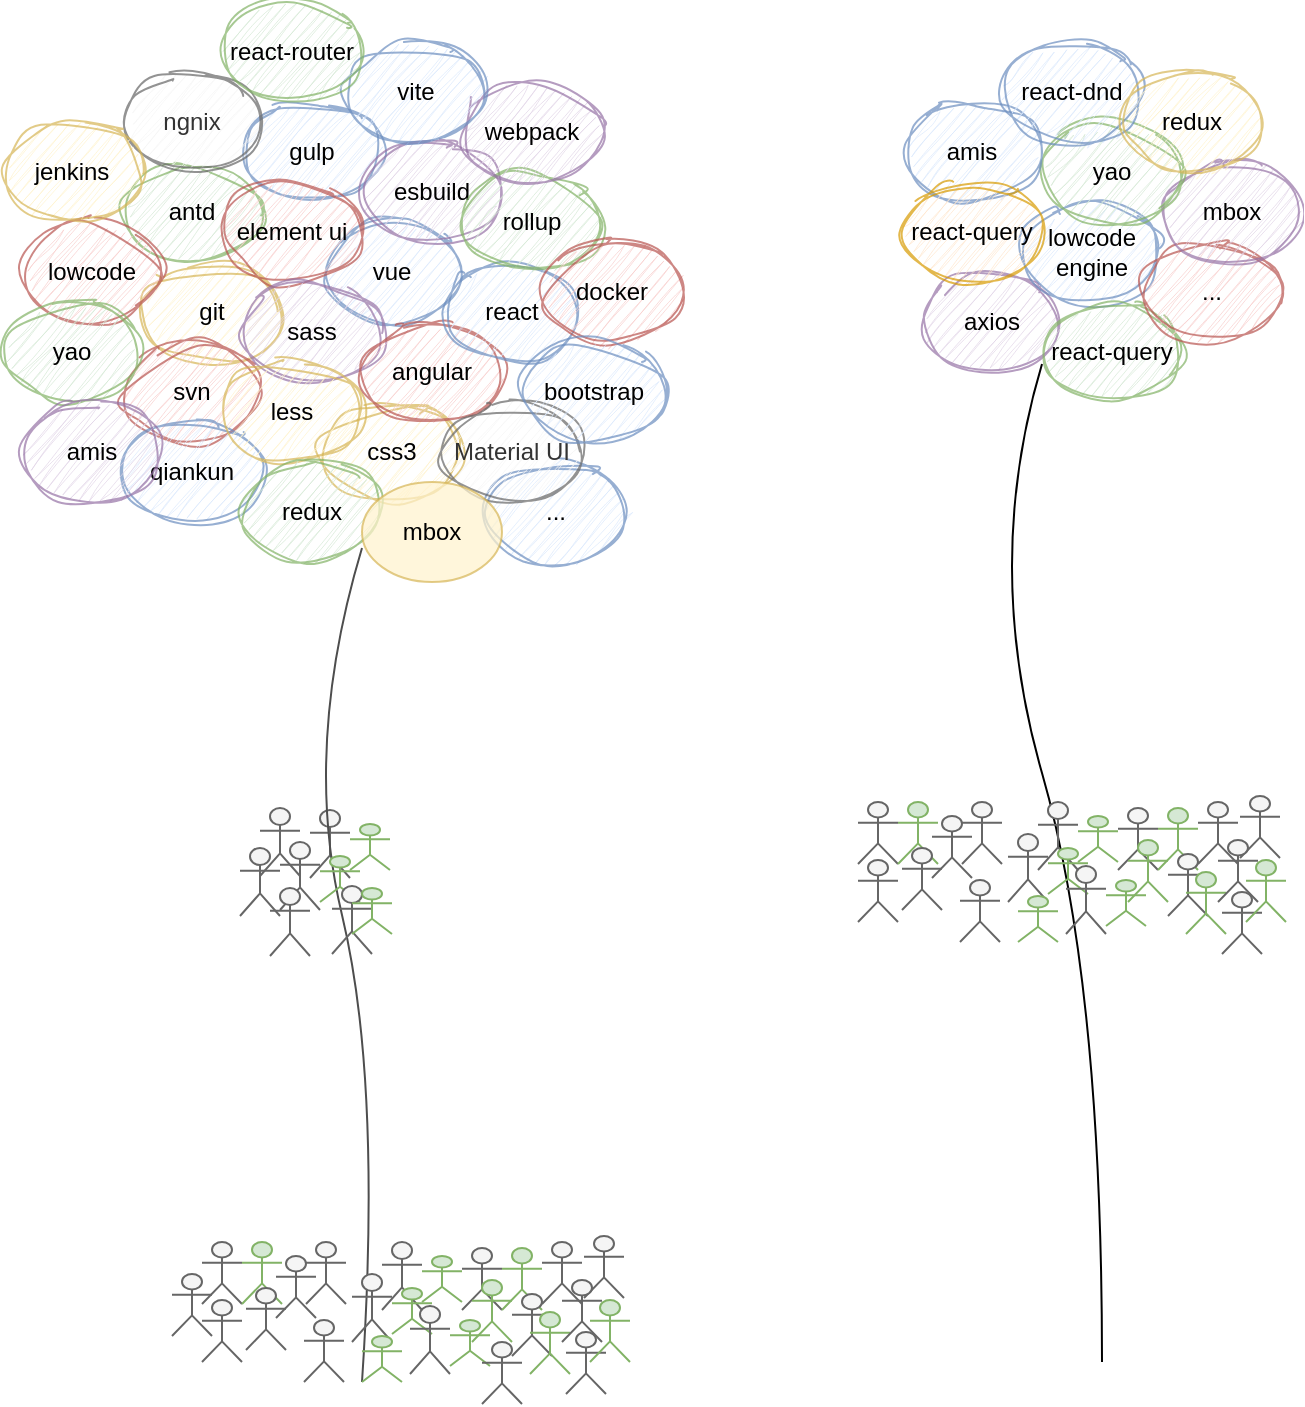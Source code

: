 <mxfile version="23.1.1" type="github">
  <diagram name="第 1 页" id="3ZV7wntNbG_WtyQY0T7i">
    <mxGraphModel dx="1434" dy="790" grid="1" gridSize="10" guides="1" tooltips="1" connect="1" arrows="1" fold="1" page="1" pageScale="1" pageWidth="827" pageHeight="1169" math="0" shadow="0">
      <root>
        <mxCell id="0" />
        <mxCell id="1" parent="0" />
        <mxCell id="LpZe3cvflJbKS4FKR0I8-40" value="" style="shape=umlActor;verticalLabelPosition=bottom;verticalAlign=top;html=1;outlineConnect=0;strokeColor=#666666;fillColor=#f5f5f5;fontColor=#333333;" parent="1" vertex="1">
          <mxGeometry x="187" y="927" width="20" height="31" as="geometry" />
        </mxCell>
        <mxCell id="LpZe3cvflJbKS4FKR0I8-41" value="" style="shape=umlActor;verticalLabelPosition=bottom;verticalAlign=top;html=1;outlineConnect=0;strokeColor=#666666;fillColor=#f5f5f5;fontColor=#333333;" parent="1" vertex="1">
          <mxGeometry x="204" y="704" width="20" height="34" as="geometry" />
        </mxCell>
        <mxCell id="LpZe3cvflJbKS4FKR0I8-42" value="" style="shape=umlActor;verticalLabelPosition=bottom;verticalAlign=top;html=1;outlineConnect=0;strokeColor=#82b366;fillColor=#d5e8d4;" parent="1" vertex="1">
          <mxGeometry x="224" y="711" width="20" height="23" as="geometry" />
        </mxCell>
        <mxCell id="LpZe3cvflJbKS4FKR0I8-43" value="" style="shape=umlActor;verticalLabelPosition=bottom;verticalAlign=top;html=1;outlineConnect=0;strokeColor=#666666;fillColor=#f5f5f5;fontColor=#333333;" parent="1" vertex="1">
          <mxGeometry x="150" y="920" width="20" height="31" as="geometry" />
        </mxCell>
        <mxCell id="LpZe3cvflJbKS4FKR0I8-44" value="" style="shape=umlActor;verticalLabelPosition=bottom;verticalAlign=top;html=1;outlineConnect=0;strokeColor=#82b366;fillColor=#d5e8d4;" parent="1" vertex="1">
          <mxGeometry x="170" y="920" width="20" height="31" as="geometry" />
        </mxCell>
        <mxCell id="LpZe3cvflJbKS4FKR0I8-53" value="antd" style="ellipse;whiteSpace=wrap;html=1;fillColor=#d5e8d4;strokeColor=#82b366;opacity=70;sketch=1;curveFitting=1;jiggle=2;" parent="1" vertex="1">
          <mxGeometry x="110" y="380" width="70" height="50" as="geometry" />
        </mxCell>
        <mxCell id="LpZe3cvflJbKS4FKR0I8-54" value="gulp" style="ellipse;whiteSpace=wrap;html=1;fillColor=#dae8fc;strokeColor=#6c8ebf;opacity=70;sketch=1;curveFitting=1;jiggle=2;" parent="1" vertex="1">
          <mxGeometry x="170" y="350" width="70" height="50" as="geometry" />
        </mxCell>
        <mxCell id="LpZe3cvflJbKS4FKR0I8-55" value="git" style="ellipse;whiteSpace=wrap;html=1;fillColor=#fff2cc;strokeColor=#d6b656;opacity=70;sketch=1;curveFitting=1;jiggle=2;" parent="1" vertex="1">
          <mxGeometry x="120" y="430" width="70" height="50" as="geometry" />
        </mxCell>
        <mxCell id="LpZe3cvflJbKS4FKR0I8-56" value="vue" style="ellipse;whiteSpace=wrap;html=1;fillColor=#dae8fc;strokeColor=#6c8ebf;opacity=70;sketch=1;curveFitting=1;jiggle=2;" parent="1" vertex="1">
          <mxGeometry x="210" y="410" width="70" height="50" as="geometry" />
        </mxCell>
        <mxCell id="LpZe3cvflJbKS4FKR0I8-57" value="element ui" style="ellipse;whiteSpace=wrap;html=1;fillColor=#f8cecc;strokeColor=#b85450;opacity=70;sketch=1;curveFitting=1;jiggle=2;" parent="1" vertex="1">
          <mxGeometry x="160" y="390" width="70" height="50" as="geometry" />
        </mxCell>
        <mxCell id="LpZe3cvflJbKS4FKR0I8-58" value="esbuild" style="ellipse;whiteSpace=wrap;html=1;fillColor=#e1d5e7;strokeColor=#9673a6;opacity=70;sketch=1;curveFitting=1;jiggle=2;" parent="1" vertex="1">
          <mxGeometry x="230" y="370" width="70" height="50" as="geometry" />
        </mxCell>
        <mxCell id="LpZe3cvflJbKS4FKR0I8-66" value="svn" style="ellipse;whiteSpace=wrap;html=1;fillColor=#f8cecc;strokeColor=#b85450;opacity=70;sketch=1;curveFitting=1;jiggle=2;" parent="1" vertex="1">
          <mxGeometry x="110" y="470" width="70" height="50" as="geometry" />
        </mxCell>
        <mxCell id="LpZe3cvflJbKS4FKR0I8-67" value="sass" style="ellipse;whiteSpace=wrap;html=1;fillColor=#e1d5e7;strokeColor=#9673a6;opacity=70;sketch=1;curveFitting=1;jiggle=2;" parent="1" vertex="1">
          <mxGeometry x="170" y="440" width="70" height="50" as="geometry" />
        </mxCell>
        <mxCell id="LpZe3cvflJbKS4FKR0I8-68" value="qiankun" style="ellipse;whiteSpace=wrap;html=1;fillColor=#dae8fc;strokeColor=#6c8ebf;opacity=70;sketch=1;curveFitting=1;jiggle=2;" parent="1" vertex="1">
          <mxGeometry x="110" y="510" width="70" height="50" as="geometry" />
        </mxCell>
        <mxCell id="LpZe3cvflJbKS4FKR0I8-69" value="css3" style="ellipse;whiteSpace=wrap;html=1;fillColor=#fff2cc;strokeColor=#d6b656;opacity=70;sketch=1;curveFitting=1;jiggle=2;" parent="1" vertex="1">
          <mxGeometry x="210" y="500" width="70" height="50" as="geometry" />
        </mxCell>
        <mxCell id="LpZe3cvflJbKS4FKR0I8-70" value="less" style="ellipse;whiteSpace=wrap;html=1;fillColor=#fff2cc;strokeColor=#d6b656;opacity=70;sketch=1;curveFitting=1;jiggle=2;" parent="1" vertex="1">
          <mxGeometry x="160" y="480" width="70" height="50" as="geometry" />
        </mxCell>
        <mxCell id="LpZe3cvflJbKS4FKR0I8-71" value="angular" style="ellipse;whiteSpace=wrap;html=1;fillColor=#f8cecc;strokeColor=#b85450;opacity=70;sketch=1;curveFitting=1;jiggle=2;" parent="1" vertex="1">
          <mxGeometry x="230" y="460" width="70" height="50" as="geometry" />
        </mxCell>
        <mxCell id="LpZe3cvflJbKS4FKR0I8-72" value="react" style="ellipse;whiteSpace=wrap;html=1;fillColor=#dae8fc;strokeColor=#6c8ebf;opacity=70;sketch=1;curveFitting=1;jiggle=2;" parent="1" vertex="1">
          <mxGeometry x="270" y="430" width="70" height="50" as="geometry" />
        </mxCell>
        <mxCell id="LpZe3cvflJbKS4FKR0I8-73" value="rollup" style="ellipse;whiteSpace=wrap;html=1;fillColor=#d5e8d4;strokeColor=#82b366;opacity=70;sketch=1;curveFitting=1;jiggle=2;" parent="1" vertex="1">
          <mxGeometry x="280" y="385" width="70" height="50" as="geometry" />
        </mxCell>
        <mxCell id="LpZe3cvflJbKS4FKR0I8-74" value="..." style="ellipse;whiteSpace=wrap;html=1;fillColor=#dae8fc;strokeColor=#6c8ebf;opacity=70;sketch=1;curveFitting=1;jiggle=2;" parent="1" vertex="1">
          <mxGeometry x="292" y="530" width="70" height="50" as="geometry" />
        </mxCell>
        <mxCell id="LpZe3cvflJbKS4FKR0I8-76" value="docker" style="ellipse;whiteSpace=wrap;html=1;fillColor=#f8cecc;strokeColor=#b85450;opacity=70;sketch=1;curveFitting=1;jiggle=2;" parent="1" vertex="1">
          <mxGeometry x="320" y="420" width="70" height="50" as="geometry" />
        </mxCell>
        <mxCell id="LpZe3cvflJbKS4FKR0I8-93" value="redux" style="ellipse;whiteSpace=wrap;html=1;fillColor=#d5e8d4;strokeColor=#82b366;opacity=70;sketch=1;curveFitting=1;jiggle=2;" parent="1" vertex="1">
          <mxGeometry x="170" y="530" width="70" height="50" as="geometry" />
        </mxCell>
        <mxCell id="LpZe3cvflJbKS4FKR0I8-94" value="Material UI" style="ellipse;whiteSpace=wrap;html=1;fillColor=#f5f5f5;fontColor=#333333;strokeColor=#666666;opacity=70;sketch=1;curveFitting=1;jiggle=2;" parent="1" vertex="1">
          <mxGeometry x="270" y="500" width="70" height="50" as="geometry" />
        </mxCell>
        <mxCell id="LpZe3cvflJbKS4FKR0I8-95" value="mbox" style="ellipse;whiteSpace=wrap;html=1;fillColor=#fff2cc;strokeColor=#d6b656;opacity=70;" parent="1" vertex="1">
          <mxGeometry x="230" y="540" width="70" height="50" as="geometry" />
        </mxCell>
        <mxCell id="LpZe3cvflJbKS4FKR0I8-96" value="webpack" style="ellipse;whiteSpace=wrap;html=1;fillColor=#e1d5e7;strokeColor=#9673a6;opacity=70;sketch=1;curveFitting=1;jiggle=2;" parent="1" vertex="1">
          <mxGeometry x="280" y="340" width="70" height="50" as="geometry" />
        </mxCell>
        <mxCell id="LpZe3cvflJbKS4FKR0I8-97" value="bootstrap" style="ellipse;whiteSpace=wrap;html=1;fillColor=#dae8fc;strokeColor=#6c8ebf;opacity=70;sketch=1;curveFitting=1;jiggle=2;" parent="1" vertex="1">
          <mxGeometry x="310" y="470" width="72" height="50" as="geometry" />
        </mxCell>
        <mxCell id="LpZe3cvflJbKS4FKR0I8-98" value="vite" style="ellipse;whiteSpace=wrap;html=1;fillColor=#dae8fc;strokeColor=#6c8ebf;opacity=70;sketch=1;curveFitting=1;jiggle=2;" parent="1" vertex="1">
          <mxGeometry x="222" y="320" width="70" height="50" as="geometry" />
        </mxCell>
        <mxCell id="LpZe3cvflJbKS4FKR0I8-109" value="axios" style="ellipse;whiteSpace=wrap;html=1;fillColor=#e1d5e7;strokeColor=#9673a6;opacity=70;sketch=1;curveFitting=1;jiggle=2;" parent="1" vertex="1">
          <mxGeometry x="510" y="435" width="70" height="50" as="geometry" />
        </mxCell>
        <mxCell id="LpZe3cvflJbKS4FKR0I8-108" value="lowcode engine" style="ellipse;whiteSpace=wrap;html=1;fillColor=#dae8fc;strokeColor=#6c8ebf;opacity=70;sketch=1;curveFitting=1;jiggle=2;" parent="1" vertex="1">
          <mxGeometry x="560" y="400" width="70" height="50" as="geometry" />
        </mxCell>
        <mxCell id="LpZe3cvflJbKS4FKR0I8-110" value="react-query" style="ellipse;whiteSpace=wrap;html=1;fillColor=#d5e8d4;strokeColor=#82b366;opacity=70;sketch=1;curveFitting=1;jiggle=2;" parent="1" vertex="1">
          <mxGeometry x="570" y="450" width="70" height="50" as="geometry" />
        </mxCell>
        <mxCell id="LpZe3cvflJbKS4FKR0I8-111" value="..." style="ellipse;whiteSpace=wrap;html=1;fillColor=#f8cecc;strokeColor=#b85450;opacity=70;sketch=1;curveFitting=1;jiggle=2;" parent="1" vertex="1">
          <mxGeometry x="620" y="420" width="70" height="50" as="geometry" />
        </mxCell>
        <mxCell id="LpZe3cvflJbKS4FKR0I8-112" value="mbox" style="ellipse;whiteSpace=wrap;html=1;fillColor=#e1d5e7;strokeColor=#9673a6;opacity=70;sketch=1;curveFitting=1;jiggle=2;" parent="1" vertex="1">
          <mxGeometry x="630" y="380" width="70" height="50" as="geometry" />
        </mxCell>
        <mxCell id="LpZe3cvflJbKS4FKR0I8-114" value="yao" style="ellipse;whiteSpace=wrap;html=1;fillColor=#d5e8d4;strokeColor=#82b366;opacity=70;sketch=1;curveFitting=1;jiggle=2;" parent="1" vertex="1">
          <mxGeometry x="570" y="360" width="70" height="50" as="geometry" />
        </mxCell>
        <mxCell id="LpZe3cvflJbKS4FKR0I8-113" value="amis" style="ellipse;whiteSpace=wrap;html=1;fillColor=#dae8fc;strokeColor=#6c8ebf;opacity=70;sketch=1;curveFitting=1;jiggle=2;" parent="1" vertex="1">
          <mxGeometry x="500" y="350" width="70" height="50" as="geometry" />
        </mxCell>
        <mxCell id="LpZe3cvflJbKS4FKR0I8-115" value="react-dnd" style="ellipse;whiteSpace=wrap;html=1;fillColor=#dae8fc;strokeColor=#6c8ebf;opacity=70;sketch=1;curveFitting=1;jiggle=2;" parent="1" vertex="1">
          <mxGeometry x="550" y="320" width="70" height="50" as="geometry" />
        </mxCell>
        <mxCell id="LpZe3cvflJbKS4FKR0I8-116" value="redux" style="ellipse;whiteSpace=wrap;html=1;fillColor=#fff2cc;strokeColor=#d6b656;opacity=70;sketch=1;curveFitting=1;jiggle=2;" parent="1" vertex="1">
          <mxGeometry x="610" y="335" width="70" height="50" as="geometry" />
        </mxCell>
        <mxCell id="LpZe3cvflJbKS4FKR0I8-117" value="" style="endArrow=none;html=1;rounded=0;curved=1;strokeColor=#4D4D4D;" parent="1" edge="1">
          <mxGeometry width="50" height="50" relative="1" as="geometry">
            <mxPoint x="230" y="990" as="sourcePoint" />
            <mxPoint x="230" y="573" as="targetPoint" />
            <Array as="points">
              <mxPoint x="240" y="840" />
              <mxPoint x="200" y="673" />
            </Array>
          </mxGeometry>
        </mxCell>
        <mxCell id="LpZe3cvflJbKS4FKR0I8-118" value="lowcode" style="ellipse;whiteSpace=wrap;html=1;fillColor=#f8cecc;strokeColor=#b85450;opacity=70;sketch=1;curveFitting=1;jiggle=2;" parent="1" vertex="1">
          <mxGeometry x="60" y="410" width="70" height="50" as="geometry" />
        </mxCell>
        <mxCell id="LpZe3cvflJbKS4FKR0I8-119" value="ngnix" style="ellipse;whiteSpace=wrap;html=1;fillColor=#f5f5f5;fontColor=#333333;strokeColor=#666666;opacity=70;sketch=1;curveFitting=1;jiggle=2;" parent="1" vertex="1">
          <mxGeometry x="110" y="335" width="70" height="50" as="geometry" />
        </mxCell>
        <mxCell id="LpZe3cvflJbKS4FKR0I8-120" value="react-router" style="ellipse;whiteSpace=wrap;html=1;fillColor=#d5e8d4;strokeColor=#82b366;opacity=70;sketch=1;curveFitting=1;jiggle=2;" parent="1" vertex="1">
          <mxGeometry x="160" y="300" width="70" height="50" as="geometry" />
        </mxCell>
        <mxCell id="LpZe3cvflJbKS4FKR0I8-121" value="jenkins" style="ellipse;whiteSpace=wrap;html=1;fillColor=#fff2cc;strokeColor=#d6b656;opacity=70;sketch=1;curveFitting=1;jiggle=2;" parent="1" vertex="1">
          <mxGeometry x="50" y="360" width="70" height="50" as="geometry" />
        </mxCell>
        <mxCell id="LpZe3cvflJbKS4FKR0I8-122" value="yao" style="ellipse;whiteSpace=wrap;html=1;fillColor=#d5e8d4;strokeColor=#82b366;opacity=70;sketch=1;curveFitting=1;jiggle=2;" parent="1" vertex="1">
          <mxGeometry x="50" y="450" width="70" height="50" as="geometry" />
        </mxCell>
        <mxCell id="LpZe3cvflJbKS4FKR0I8-123" value="amis" style="ellipse;whiteSpace=wrap;html=1;fillColor=#e1d5e7;strokeColor=#9673a6;opacity=70;sketch=1;curveFitting=1;jiggle=2;" parent="1" vertex="1">
          <mxGeometry x="60" y="500" width="70" height="50" as="geometry" />
        </mxCell>
        <mxCell id="LpZe3cvflJbKS4FKR0I8-124" value="" style="endArrow=none;html=1;rounded=0;curved=1;" parent="1" edge="1">
          <mxGeometry width="50" height="50" relative="1" as="geometry">
            <mxPoint x="600" y="980" as="sourcePoint" />
            <mxPoint x="570" y="481" as="targetPoint" />
            <Array as="points">
              <mxPoint x="600" y="790" />
              <mxPoint x="540" y="581" />
            </Array>
          </mxGeometry>
        </mxCell>
        <mxCell id="LpZe3cvflJbKS4FKR0I8-128" value="" style="shape=umlActor;verticalLabelPosition=bottom;verticalAlign=top;html=1;outlineConnect=0;strokeColor=#666666;fillColor=#f5f5f5;fontColor=#333333;" parent="1" vertex="1">
          <mxGeometry x="320" y="920" width="20" height="31" as="geometry" />
        </mxCell>
        <mxCell id="LpZe3cvflJbKS4FKR0I8-129" value="" style="shape=umlActor;verticalLabelPosition=bottom;verticalAlign=top;html=1;outlineConnect=0;strokeColor=#666666;fillColor=#f5f5f5;fontColor=#333333;" parent="1" vertex="1">
          <mxGeometry x="240" y="920" width="20" height="34" as="geometry" />
        </mxCell>
        <mxCell id="LpZe3cvflJbKS4FKR0I8-130" value="" style="shape=umlActor;verticalLabelPosition=bottom;verticalAlign=top;html=1;outlineConnect=0;strokeColor=#82b366;fillColor=#d5e8d4;" parent="1" vertex="1">
          <mxGeometry x="260" y="927" width="20" height="23" as="geometry" />
        </mxCell>
        <mxCell id="LpZe3cvflJbKS4FKR0I8-131" value="" style="shape=umlActor;verticalLabelPosition=bottom;verticalAlign=top;html=1;outlineConnect=0;strokeColor=#666666;fillColor=#f5f5f5;fontColor=#333333;" parent="1" vertex="1">
          <mxGeometry x="280" y="923" width="20" height="31" as="geometry" />
        </mxCell>
        <mxCell id="LpZe3cvflJbKS4FKR0I8-132" value="" style="shape=umlActor;verticalLabelPosition=bottom;verticalAlign=top;html=1;outlineConnect=0;strokeColor=#82b366;fillColor=#d5e8d4;" parent="1" vertex="1">
          <mxGeometry x="300" y="923" width="20" height="31" as="geometry" />
        </mxCell>
        <mxCell id="LpZe3cvflJbKS4FKR0I8-133" value="react-query" style="ellipse;whiteSpace=wrap;html=1;fillColor=#ffe6cc;strokeColor=#d79b00;opacity=70;sketch=1;curveFitting=1;jiggle=2;" parent="1" vertex="1">
          <mxGeometry x="500" y="390" width="70" height="50" as="geometry" />
        </mxCell>
        <mxCell id="LpZe3cvflJbKS4FKR0I8-135" value="" style="shape=umlActor;verticalLabelPosition=bottom;verticalAlign=top;html=1;outlineConnect=0;strokeColor=#666666;fillColor=#f5f5f5;fontColor=#333333;" parent="1" vertex="1">
          <mxGeometry x="179" y="703" width="20" height="34" as="geometry" />
        </mxCell>
        <mxCell id="LpZe3cvflJbKS4FKR0I8-136" value="" style="shape=umlActor;verticalLabelPosition=bottom;verticalAlign=top;html=1;outlineConnect=0;strokeColor=#666666;fillColor=#f5f5f5;fontColor=#333333;" parent="1" vertex="1">
          <mxGeometry x="202" y="920" width="20" height="31" as="geometry" />
        </mxCell>
        <mxCell id="LpZe3cvflJbKS4FKR0I8-137" value="" style="shape=umlActor;verticalLabelPosition=bottom;verticalAlign=top;html=1;outlineConnect=0;strokeColor=#666666;fillColor=#f5f5f5;fontColor=#333333;" parent="1" vertex="1">
          <mxGeometry x="172" y="943" width="20" height="31" as="geometry" />
        </mxCell>
        <mxCell id="LpZe3cvflJbKS4FKR0I8-138" value="" style="shape=umlActor;verticalLabelPosition=bottom;verticalAlign=top;html=1;outlineConnect=0;strokeColor=#666666;fillColor=#f5f5f5;fontColor=#333333;" parent="1" vertex="1">
          <mxGeometry x="189" y="720" width="20" height="34" as="geometry" />
        </mxCell>
        <mxCell id="LpZe3cvflJbKS4FKR0I8-139" value="" style="shape=umlActor;verticalLabelPosition=bottom;verticalAlign=top;html=1;outlineConnect=0;strokeColor=#82b366;fillColor=#d5e8d4;" parent="1" vertex="1">
          <mxGeometry x="209" y="727" width="20" height="23" as="geometry" />
        </mxCell>
        <mxCell id="LpZe3cvflJbKS4FKR0I8-140" value="" style="shape=umlActor;verticalLabelPosition=bottom;verticalAlign=top;html=1;outlineConnect=0;strokeColor=#666666;fillColor=#f5f5f5;fontColor=#333333;" parent="1" vertex="1">
          <mxGeometry x="135" y="936" width="20" height="31" as="geometry" />
        </mxCell>
        <mxCell id="LpZe3cvflJbKS4FKR0I8-141" value="" style="shape=umlActor;verticalLabelPosition=bottom;verticalAlign=top;html=1;outlineConnect=0;strokeColor=#666666;fillColor=#f5f5f5;fontColor=#333333;" parent="1" vertex="1">
          <mxGeometry x="305" y="946" width="20" height="31" as="geometry" />
        </mxCell>
        <mxCell id="LpZe3cvflJbKS4FKR0I8-142" value="" style="shape=umlActor;verticalLabelPosition=bottom;verticalAlign=top;html=1;outlineConnect=0;strokeColor=#666666;fillColor=#f5f5f5;fontColor=#333333;" parent="1" vertex="1">
          <mxGeometry x="225" y="936" width="20" height="34" as="geometry" />
        </mxCell>
        <mxCell id="LpZe3cvflJbKS4FKR0I8-143" value="" style="shape=umlActor;verticalLabelPosition=bottom;verticalAlign=top;html=1;outlineConnect=0;strokeColor=#82b366;fillColor=#d5e8d4;" parent="1" vertex="1">
          <mxGeometry x="245" y="943" width="20" height="23" as="geometry" />
        </mxCell>
        <mxCell id="LpZe3cvflJbKS4FKR0I8-144" value="" style="shape=umlActor;verticalLabelPosition=bottom;verticalAlign=top;html=1;outlineConnect=0;strokeColor=#82b366;fillColor=#d5e8d4;" parent="1" vertex="1">
          <mxGeometry x="285" y="939" width="20" height="31" as="geometry" />
        </mxCell>
        <mxCell id="LpZe3cvflJbKS4FKR0I8-145" value="" style="shape=umlActor;verticalLabelPosition=bottom;verticalAlign=top;html=1;outlineConnect=0;strokeColor=#666666;fillColor=#f5f5f5;fontColor=#333333;" parent="1" vertex="1">
          <mxGeometry x="169" y="723" width="20" height="34" as="geometry" />
        </mxCell>
        <mxCell id="LpZe3cvflJbKS4FKR0I8-146" value="" style="shape=umlActor;verticalLabelPosition=bottom;verticalAlign=top;html=1;outlineConnect=0;strokeColor=#666666;fillColor=#f5f5f5;fontColor=#333333;" parent="1" vertex="1">
          <mxGeometry x="201" y="959" width="20" height="31" as="geometry" />
        </mxCell>
        <mxCell id="LpZe3cvflJbKS4FKR0I8-147" value="" style="shape=umlActor;verticalLabelPosition=bottom;verticalAlign=top;html=1;outlineConnect=0;strokeColor=#666666;fillColor=#f5f5f5;fontColor=#333333;" parent="1" vertex="1">
          <mxGeometry x="215" y="742" width="20" height="34" as="geometry" />
        </mxCell>
        <mxCell id="LpZe3cvflJbKS4FKR0I8-148" value="" style="shape=umlActor;verticalLabelPosition=bottom;verticalAlign=top;html=1;outlineConnect=0;strokeColor=#82b366;fillColor=#d5e8d4;" parent="1" vertex="1">
          <mxGeometry x="225" y="743" width="20" height="23" as="geometry" />
        </mxCell>
        <mxCell id="LpZe3cvflJbKS4FKR0I8-149" value="" style="shape=umlActor;verticalLabelPosition=bottom;verticalAlign=top;html=1;outlineConnect=0;strokeColor=#666666;fillColor=#f5f5f5;fontColor=#333333;" parent="1" vertex="1">
          <mxGeometry x="150" y="949" width="20" height="31" as="geometry" />
        </mxCell>
        <mxCell id="LpZe3cvflJbKS4FKR0I8-150" value="" style="shape=umlActor;verticalLabelPosition=bottom;verticalAlign=top;html=1;outlineConnect=0;strokeColor=#666666;fillColor=#f5f5f5;fontColor=#333333;" parent="1" vertex="1">
          <mxGeometry x="332" y="965" width="20" height="31" as="geometry" />
        </mxCell>
        <mxCell id="LpZe3cvflJbKS4FKR0I8-151" value="" style="shape=umlActor;verticalLabelPosition=bottom;verticalAlign=top;html=1;outlineConnect=0;strokeColor=#666666;fillColor=#f5f5f5;fontColor=#333333;" parent="1" vertex="1">
          <mxGeometry x="254" y="952" width="20" height="34" as="geometry" />
        </mxCell>
        <mxCell id="LpZe3cvflJbKS4FKR0I8-152" value="" style="shape=umlActor;verticalLabelPosition=bottom;verticalAlign=top;html=1;outlineConnect=0;strokeColor=#82b366;fillColor=#d5e8d4;" parent="1" vertex="1">
          <mxGeometry x="274" y="959" width="20" height="23" as="geometry" />
        </mxCell>
        <mxCell id="LpZe3cvflJbKS4FKR0I8-153" value="" style="shape=umlActor;verticalLabelPosition=bottom;verticalAlign=top;html=1;outlineConnect=0;strokeColor=#82b366;fillColor=#d5e8d4;" parent="1" vertex="1">
          <mxGeometry x="314" y="955" width="20" height="31" as="geometry" />
        </mxCell>
        <mxCell id="LpZe3cvflJbKS4FKR0I8-154" value="" style="shape=umlActor;verticalLabelPosition=bottom;verticalAlign=top;html=1;outlineConnect=0;strokeColor=#666666;fillColor=#f5f5f5;fontColor=#333333;" parent="1" vertex="1">
          <mxGeometry x="184" y="743" width="20" height="34" as="geometry" />
        </mxCell>
        <mxCell id="LpZe3cvflJbKS4FKR0I8-155" value="" style="shape=umlActor;verticalLabelPosition=bottom;verticalAlign=top;html=1;outlineConnect=0;strokeColor=#666666;fillColor=#f5f5f5;fontColor=#333333;" parent="1" vertex="1">
          <mxGeometry x="290" y="970" width="20" height="31" as="geometry" />
        </mxCell>
        <mxCell id="LpZe3cvflJbKS4FKR0I8-156" value="" style="shape=umlActor;verticalLabelPosition=bottom;verticalAlign=top;html=1;outlineConnect=0;strokeColor=#82b366;fillColor=#d5e8d4;" parent="1" vertex="1">
          <mxGeometry x="230" y="967" width="20" height="23" as="geometry" />
        </mxCell>
        <mxCell id="LpZe3cvflJbKS4FKR0I8-157" value="" style="shape=umlActor;verticalLabelPosition=bottom;verticalAlign=top;html=1;outlineConnect=0;strokeColor=#666666;fillColor=#f5f5f5;fontColor=#333333;" parent="1" vertex="1">
          <mxGeometry x="341" y="917" width="20" height="31" as="geometry" />
        </mxCell>
        <mxCell id="LpZe3cvflJbKS4FKR0I8-158" value="" style="shape=umlActor;verticalLabelPosition=bottom;verticalAlign=top;html=1;outlineConnect=0;strokeColor=#666666;fillColor=#f5f5f5;fontColor=#333333;" parent="1" vertex="1">
          <mxGeometry x="330" y="939" width="20" height="31" as="geometry" />
        </mxCell>
        <mxCell id="LpZe3cvflJbKS4FKR0I8-159" value="" style="shape=umlActor;verticalLabelPosition=bottom;verticalAlign=top;html=1;outlineConnect=0;strokeColor=#82b366;fillColor=#d5e8d4;" parent="1" vertex="1">
          <mxGeometry x="344" y="949" width="20" height="31" as="geometry" />
        </mxCell>
        <mxCell id="EADK1Ct35OodXzCtqfT2-1" value="" style="shape=umlActor;verticalLabelPosition=bottom;verticalAlign=top;html=1;outlineConnect=0;strokeColor=#666666;fillColor=#f5f5f5;fontColor=#333333;" parent="1" vertex="1">
          <mxGeometry x="515" y="707" width="20" height="31" as="geometry" />
        </mxCell>
        <mxCell id="EADK1Ct35OodXzCtqfT2-2" value="" style="shape=umlActor;verticalLabelPosition=bottom;verticalAlign=top;html=1;outlineConnect=0;strokeColor=#666666;fillColor=#f5f5f5;fontColor=#333333;" parent="1" vertex="1">
          <mxGeometry x="478" y="700" width="20" height="31" as="geometry" />
        </mxCell>
        <mxCell id="EADK1Ct35OodXzCtqfT2-3" value="" style="shape=umlActor;verticalLabelPosition=bottom;verticalAlign=top;html=1;outlineConnect=0;strokeColor=#82b366;fillColor=#d5e8d4;" parent="1" vertex="1">
          <mxGeometry x="498" y="700" width="20" height="31" as="geometry" />
        </mxCell>
        <mxCell id="EADK1Ct35OodXzCtqfT2-4" value="" style="shape=umlActor;verticalLabelPosition=bottom;verticalAlign=top;html=1;outlineConnect=0;strokeColor=#666666;fillColor=#f5f5f5;fontColor=#333333;" parent="1" vertex="1">
          <mxGeometry x="648" y="700" width="20" height="31" as="geometry" />
        </mxCell>
        <mxCell id="EADK1Ct35OodXzCtqfT2-5" value="" style="shape=umlActor;verticalLabelPosition=bottom;verticalAlign=top;html=1;outlineConnect=0;strokeColor=#666666;fillColor=#f5f5f5;fontColor=#333333;" parent="1" vertex="1">
          <mxGeometry x="568" y="700" width="20" height="34" as="geometry" />
        </mxCell>
        <mxCell id="EADK1Ct35OodXzCtqfT2-6" value="" style="shape=umlActor;verticalLabelPosition=bottom;verticalAlign=top;html=1;outlineConnect=0;strokeColor=#82b366;fillColor=#d5e8d4;" parent="1" vertex="1">
          <mxGeometry x="588" y="707" width="20" height="23" as="geometry" />
        </mxCell>
        <mxCell id="EADK1Ct35OodXzCtqfT2-7" value="" style="shape=umlActor;verticalLabelPosition=bottom;verticalAlign=top;html=1;outlineConnect=0;strokeColor=#666666;fillColor=#f5f5f5;fontColor=#333333;" parent="1" vertex="1">
          <mxGeometry x="608" y="703" width="20" height="31" as="geometry" />
        </mxCell>
        <mxCell id="EADK1Ct35OodXzCtqfT2-8" value="" style="shape=umlActor;verticalLabelPosition=bottom;verticalAlign=top;html=1;outlineConnect=0;strokeColor=#82b366;fillColor=#d5e8d4;" parent="1" vertex="1">
          <mxGeometry x="628" y="703" width="20" height="31" as="geometry" />
        </mxCell>
        <mxCell id="EADK1Ct35OodXzCtqfT2-9" value="" style="shape=umlActor;verticalLabelPosition=bottom;verticalAlign=top;html=1;outlineConnect=0;strokeColor=#666666;fillColor=#f5f5f5;fontColor=#333333;" parent="1" vertex="1">
          <mxGeometry x="530" y="700" width="20" height="31" as="geometry" />
        </mxCell>
        <mxCell id="EADK1Ct35OodXzCtqfT2-10" value="" style="shape=umlActor;verticalLabelPosition=bottom;verticalAlign=top;html=1;outlineConnect=0;strokeColor=#666666;fillColor=#f5f5f5;fontColor=#333333;" parent="1" vertex="1">
          <mxGeometry x="500" y="723" width="20" height="31" as="geometry" />
        </mxCell>
        <mxCell id="EADK1Ct35OodXzCtqfT2-11" value="" style="shape=umlActor;verticalLabelPosition=bottom;verticalAlign=top;html=1;outlineConnect=0;strokeColor=#666666;fillColor=#f5f5f5;fontColor=#333333;" parent="1" vertex="1">
          <mxGeometry x="633" y="726" width="20" height="31" as="geometry" />
        </mxCell>
        <mxCell id="EADK1Ct35OodXzCtqfT2-12" value="" style="shape=umlActor;verticalLabelPosition=bottom;verticalAlign=top;html=1;outlineConnect=0;strokeColor=#666666;fillColor=#f5f5f5;fontColor=#333333;" parent="1" vertex="1">
          <mxGeometry x="553" y="716" width="20" height="34" as="geometry" />
        </mxCell>
        <mxCell id="EADK1Ct35OodXzCtqfT2-13" value="" style="shape=umlActor;verticalLabelPosition=bottom;verticalAlign=top;html=1;outlineConnect=0;strokeColor=#82b366;fillColor=#d5e8d4;" parent="1" vertex="1">
          <mxGeometry x="573" y="723" width="20" height="23" as="geometry" />
        </mxCell>
        <mxCell id="EADK1Ct35OodXzCtqfT2-14" value="" style="shape=umlActor;verticalLabelPosition=bottom;verticalAlign=top;html=1;outlineConnect=0;strokeColor=#82b366;fillColor=#d5e8d4;" parent="1" vertex="1">
          <mxGeometry x="613" y="719" width="20" height="31" as="geometry" />
        </mxCell>
        <mxCell id="EADK1Ct35OodXzCtqfT2-15" value="" style="shape=umlActor;verticalLabelPosition=bottom;verticalAlign=top;html=1;outlineConnect=0;strokeColor=#666666;fillColor=#f5f5f5;fontColor=#333333;" parent="1" vertex="1">
          <mxGeometry x="529" y="739" width="20" height="31" as="geometry" />
        </mxCell>
        <mxCell id="EADK1Ct35OodXzCtqfT2-16" value="" style="shape=umlActor;verticalLabelPosition=bottom;verticalAlign=top;html=1;outlineConnect=0;strokeColor=#666666;fillColor=#f5f5f5;fontColor=#333333;" parent="1" vertex="1">
          <mxGeometry x="478" y="729" width="20" height="31" as="geometry" />
        </mxCell>
        <mxCell id="EADK1Ct35OodXzCtqfT2-17" value="" style="shape=umlActor;verticalLabelPosition=bottom;verticalAlign=top;html=1;outlineConnect=0;strokeColor=#666666;fillColor=#f5f5f5;fontColor=#333333;" parent="1" vertex="1">
          <mxGeometry x="660" y="745" width="20" height="31" as="geometry" />
        </mxCell>
        <mxCell id="EADK1Ct35OodXzCtqfT2-18" value="" style="shape=umlActor;verticalLabelPosition=bottom;verticalAlign=top;html=1;outlineConnect=0;strokeColor=#666666;fillColor=#f5f5f5;fontColor=#333333;" parent="1" vertex="1">
          <mxGeometry x="582" y="732" width="20" height="34" as="geometry" />
        </mxCell>
        <mxCell id="EADK1Ct35OodXzCtqfT2-19" value="" style="shape=umlActor;verticalLabelPosition=bottom;verticalAlign=top;html=1;outlineConnect=0;strokeColor=#82b366;fillColor=#d5e8d4;" parent="1" vertex="1">
          <mxGeometry x="602" y="739" width="20" height="23" as="geometry" />
        </mxCell>
        <mxCell id="EADK1Ct35OodXzCtqfT2-20" value="" style="shape=umlActor;verticalLabelPosition=bottom;verticalAlign=top;html=1;outlineConnect=0;strokeColor=#82b366;fillColor=#d5e8d4;" parent="1" vertex="1">
          <mxGeometry x="642" y="735" width="20" height="31" as="geometry" />
        </mxCell>
        <mxCell id="EADK1Ct35OodXzCtqfT2-21" value="" style="shape=umlActor;verticalLabelPosition=bottom;verticalAlign=top;html=1;outlineConnect=0;strokeColor=#82b366;fillColor=#d5e8d4;" parent="1" vertex="1">
          <mxGeometry x="558" y="747" width="20" height="23" as="geometry" />
        </mxCell>
        <mxCell id="EADK1Ct35OodXzCtqfT2-22" value="" style="shape=umlActor;verticalLabelPosition=bottom;verticalAlign=top;html=1;outlineConnect=0;strokeColor=#666666;fillColor=#f5f5f5;fontColor=#333333;" parent="1" vertex="1">
          <mxGeometry x="669" y="697" width="20" height="31" as="geometry" />
        </mxCell>
        <mxCell id="EADK1Ct35OodXzCtqfT2-23" value="" style="shape=umlActor;verticalLabelPosition=bottom;verticalAlign=top;html=1;outlineConnect=0;strokeColor=#666666;fillColor=#f5f5f5;fontColor=#333333;" parent="1" vertex="1">
          <mxGeometry x="658" y="719" width="20" height="31" as="geometry" />
        </mxCell>
        <mxCell id="EADK1Ct35OodXzCtqfT2-24" value="" style="shape=umlActor;verticalLabelPosition=bottom;verticalAlign=top;html=1;outlineConnect=0;strokeColor=#82b366;fillColor=#d5e8d4;" parent="1" vertex="1">
          <mxGeometry x="672" y="729" width="20" height="31" as="geometry" />
        </mxCell>
      </root>
    </mxGraphModel>
  </diagram>
</mxfile>
